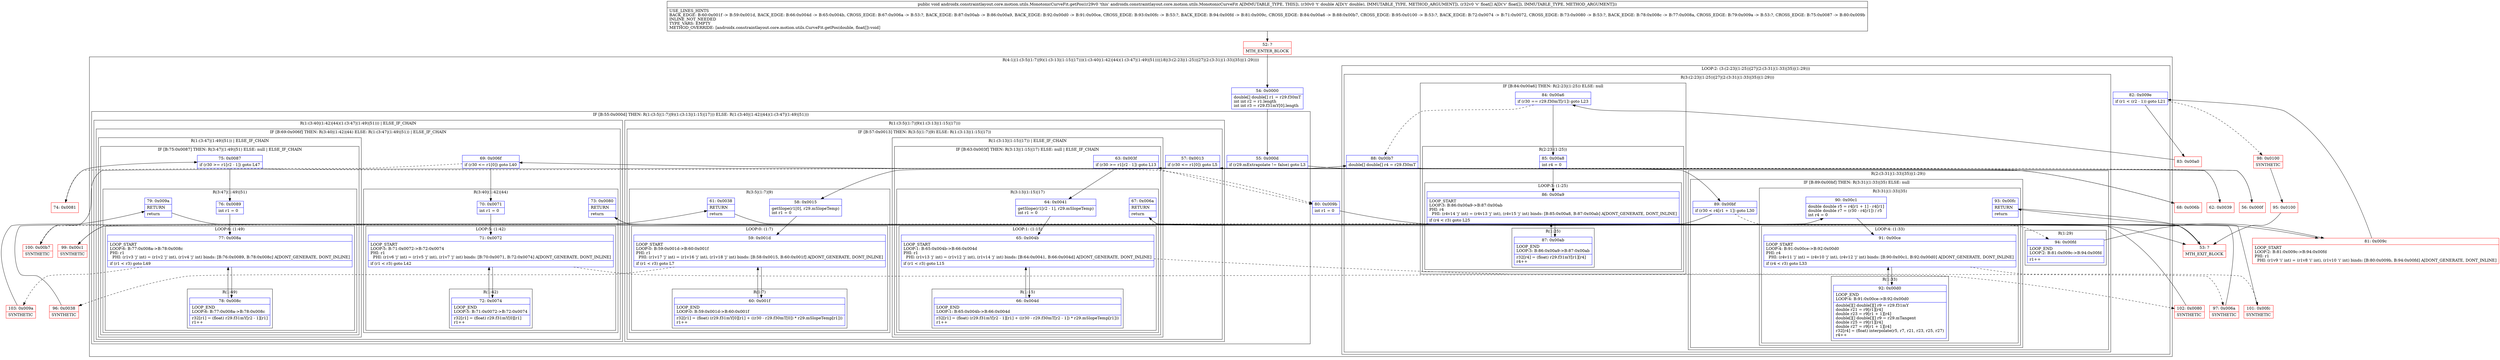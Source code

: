 digraph "CFG forandroidx.constraintlayout.core.motion.utils.MonotonicCurveFit.getPos(D[F)V" {
subgraph cluster_Region_821813793 {
label = "R(4:1|(1:(3:5|(1:7)|9)(1:(3:13|(1:15)|17)))(1:(3:40|(1:42)|44)(1:(3:47|(1:49)|51)))|18|(3:(2:23|(1:25))|27|(2:(3:31|(1:33)|35)|(1:29))))";
node [shape=record,color=blue];
Node_54 [shape=record,label="{54\:\ 0x0000|double[] double[] r1 = r29.f30mT\lint int r2 = r1.length\lint int r3 = r29.f31mY[0].length\l}"];
subgraph cluster_IfRegion_1608199407 {
label = "IF [B:55:0x000d] THEN: R(1:(3:5|(1:7)|9)(1:(3:13|(1:15)|17))) ELSE: R(1:(3:40|(1:42)|44)(1:(3:47|(1:49)|51)))";
node [shape=record,color=blue];
Node_55 [shape=record,label="{55\:\ 0x000d|if (r29.mExtrapolate != false) goto L3\l}"];
subgraph cluster_Region_1796140661 {
label = "R(1:(3:5|(1:7)|9)(1:(3:13|(1:15)|17)))";
node [shape=record,color=blue];
subgraph cluster_IfRegion_441678684 {
label = "IF [B:57:0x0013] THEN: R(3:5|(1:7)|9) ELSE: R(1:(3:13|(1:15)|17))";
node [shape=record,color=blue];
Node_57 [shape=record,label="{57\:\ 0x0013|if (r30 \<= r1[0]) goto L5\l}"];
subgraph cluster_Region_1300086133 {
label = "R(3:5|(1:7)|9)";
node [shape=record,color=blue];
Node_58 [shape=record,label="{58\:\ 0x0015|getSlope(r1[0], r29.mSlopeTemp)\lint r1 = 0\l}"];
subgraph cluster_LoopRegion_557242509 {
label = "LOOP:0: (1:7)";
node [shape=record,color=blue];
Node_59 [shape=record,label="{59\:\ 0x001d|LOOP_START\lLOOP:0: B:59:0x001d\-\>B:60:0x001f\lPHI: r1 \l  PHI: (r1v17 'j' int) = (r1v16 'j' int), (r1v18 'j' int) binds: [B:58:0x0015, B:60:0x001f] A[DONT_GENERATE, DONT_INLINE]\l|if (r1 \< r3) goto L7\l}"];
subgraph cluster_Region_1773902491 {
label = "R(1:7)";
node [shape=record,color=blue];
Node_60 [shape=record,label="{60\:\ 0x001f|LOOP_END\lLOOP:0: B:59:0x001d\-\>B:60:0x001f\l|r32[r1] = (float) (r29.f31mY[0][r1] + ((r30 \- r29.f30mT[0]) * r29.mSlopeTemp[r1]))\lr1++\l}"];
}
}
Node_61 [shape=record,label="{61\:\ 0x0038|RETURN\l|return\l}"];
}
subgraph cluster_Region_1070488936 {
label = "R(1:(3:13|(1:15)|17)) | ELSE_IF_CHAIN\l";
node [shape=record,color=blue];
subgraph cluster_IfRegion_1017036841 {
label = "IF [B:63:0x003f] THEN: R(3:13|(1:15)|17) ELSE: null | ELSE_IF_CHAIN\l";
node [shape=record,color=blue];
Node_63 [shape=record,label="{63\:\ 0x003f|if (r30 \>= r1[r2 \- 1]) goto L13\l}"];
subgraph cluster_Region_1402718065 {
label = "R(3:13|(1:15)|17)";
node [shape=record,color=blue];
Node_64 [shape=record,label="{64\:\ 0x0041|getSlope(r1[r2 \- 1], r29.mSlopeTemp)\lint r1 = 0\l}"];
subgraph cluster_LoopRegion_453250038 {
label = "LOOP:1: (1:15)";
node [shape=record,color=blue];
Node_65 [shape=record,label="{65\:\ 0x004b|LOOP_START\lLOOP:1: B:65:0x004b\-\>B:66:0x004d\lPHI: r1 \l  PHI: (r1v13 'j' int) = (r1v12 'j' int), (r1v14 'j' int) binds: [B:64:0x0041, B:66:0x004d] A[DONT_GENERATE, DONT_INLINE]\l|if (r1 \< r3) goto L15\l}"];
subgraph cluster_Region_955272962 {
label = "R(1:15)";
node [shape=record,color=blue];
Node_66 [shape=record,label="{66\:\ 0x004d|LOOP_END\lLOOP:1: B:65:0x004b\-\>B:66:0x004d\l|r32[r1] = (float) (r29.f31mY[r2 \- 1][r1] + ((r30 \- r29.f30mT[r2 \- 1]) * r29.mSlopeTemp[r1]))\lr1++\l}"];
}
}
Node_67 [shape=record,label="{67\:\ 0x006a|RETURN\l|return\l}"];
}
}
}
}
}
subgraph cluster_Region_1229552975 {
label = "R(1:(3:40|(1:42)|44)(1:(3:47|(1:49)|51))) | ELSE_IF_CHAIN\l";
node [shape=record,color=blue];
subgraph cluster_IfRegion_1385418693 {
label = "IF [B:69:0x006f] THEN: R(3:40|(1:42)|44) ELSE: R(1:(3:47|(1:49)|51)) | ELSE_IF_CHAIN\l";
node [shape=record,color=blue];
Node_69 [shape=record,label="{69\:\ 0x006f|if (r30 \<= r1[0]) goto L40\l}"];
subgraph cluster_Region_18808721 {
label = "R(3:40|(1:42)|44)";
node [shape=record,color=blue];
Node_70 [shape=record,label="{70\:\ 0x0071|int r1 = 0\l}"];
subgraph cluster_LoopRegion_1136184067 {
label = "LOOP:5: (1:42)";
node [shape=record,color=blue];
Node_71 [shape=record,label="{71\:\ 0x0072|LOOP_START\lLOOP:5: B:71:0x0072\-\>B:72:0x0074\lPHI: r1 \l  PHI: (r1v6 'j' int) = (r1v5 'j' int), (r1v7 'j' int) binds: [B:70:0x0071, B:72:0x0074] A[DONT_GENERATE, DONT_INLINE]\l|if (r1 \< r3) goto L42\l}"];
subgraph cluster_Region_1274255363 {
label = "R(1:42)";
node [shape=record,color=blue];
Node_72 [shape=record,label="{72\:\ 0x0074|LOOP_END\lLOOP:5: B:71:0x0072\-\>B:72:0x0074\l|r32[r1] = (float) r29.f31mY[0][r1]\lr1++\l}"];
}
}
Node_73 [shape=record,label="{73\:\ 0x0080|RETURN\l|return\l}"];
}
subgraph cluster_Region_1332972765 {
label = "R(1:(3:47|(1:49)|51)) | ELSE_IF_CHAIN\l";
node [shape=record,color=blue];
subgraph cluster_IfRegion_1923434231 {
label = "IF [B:75:0x0087] THEN: R(3:47|(1:49)|51) ELSE: null | ELSE_IF_CHAIN\l";
node [shape=record,color=blue];
Node_75 [shape=record,label="{75\:\ 0x0087|if (r30 \>= r1[r2 \- 1]) goto L47\l}"];
subgraph cluster_Region_1986370560 {
label = "R(3:47|(1:49)|51)";
node [shape=record,color=blue];
Node_76 [shape=record,label="{76\:\ 0x0089|int r1 = 0\l}"];
subgraph cluster_LoopRegion_1602556204 {
label = "LOOP:6: (1:49)";
node [shape=record,color=blue];
Node_77 [shape=record,label="{77\:\ 0x008a|LOOP_START\lLOOP:6: B:77:0x008a\-\>B:78:0x008c\lPHI: r1 \l  PHI: (r1v3 'j' int) = (r1v2 'j' int), (r1v4 'j' int) binds: [B:76:0x0089, B:78:0x008c] A[DONT_GENERATE, DONT_INLINE]\l|if (r1 \< r3) goto L49\l}"];
subgraph cluster_Region_895330082 {
label = "R(1:49)";
node [shape=record,color=blue];
Node_78 [shape=record,label="{78\:\ 0x008c|LOOP_END\lLOOP:6: B:77:0x008a\-\>B:78:0x008c\l|r32[r1] = (float) r29.f31mY[r2 \- 1][r1]\lr1++\l}"];
}
}
Node_79 [shape=record,label="{79\:\ 0x009a|RETURN\l|return\l}"];
}
}
}
}
}
}
Node_80 [shape=record,label="{80\:\ 0x009b|int r1 = 0\l}"];
subgraph cluster_LoopRegion_2038213547 {
label = "LOOP:2: (3:(2:23|(1:25))|27|(2:(3:31|(1:33)|35)|(1:29)))";
node [shape=record,color=blue];
Node_82 [shape=record,label="{82\:\ 0x009e|if (r1 \< (r2 \- 1)) goto L21\l}"];
subgraph cluster_Region_1823901620 {
label = "R(3:(2:23|(1:25))|27|(2:(3:31|(1:33)|35)|(1:29)))";
node [shape=record,color=blue];
subgraph cluster_IfRegion_1742185409 {
label = "IF [B:84:0x00a6] THEN: R(2:23|(1:25)) ELSE: null";
node [shape=record,color=blue];
Node_84 [shape=record,label="{84\:\ 0x00a6|if (r30 == r29.f30mT[r1]) goto L23\l}"];
subgraph cluster_Region_372268399 {
label = "R(2:23|(1:25))";
node [shape=record,color=blue];
Node_85 [shape=record,label="{85\:\ 0x00a8|int r4 = 0\l}"];
subgraph cluster_LoopRegion_1222662369 {
label = "LOOP:3: (1:25)";
node [shape=record,color=blue];
Node_86 [shape=record,label="{86\:\ 0x00a9|LOOP_START\lLOOP:3: B:86:0x00a9\-\>B:87:0x00ab\lPHI: r4 \l  PHI: (r4v14 'j' int) = (r4v13 'j' int), (r4v15 'j' int) binds: [B:85:0x00a8, B:87:0x00ab] A[DONT_GENERATE, DONT_INLINE]\l|if (r4 \< r3) goto L25\l}"];
subgraph cluster_Region_289614557 {
label = "R(1:25)";
node [shape=record,color=blue];
Node_87 [shape=record,label="{87\:\ 0x00ab|LOOP_END\lLOOP:3: B:86:0x00a9\-\>B:87:0x00ab\l|r32[r4] = (float) r29.f31mY[r1][r4]\lr4++\l}"];
}
}
}
}
Node_88 [shape=record,label="{88\:\ 0x00b7|double[] double[] r4 = r29.f30mT\l}"];
subgraph cluster_Region_1393737216 {
label = "R(2:(3:31|(1:33)|35)|(1:29))";
node [shape=record,color=blue];
subgraph cluster_IfRegion_1185385334 {
label = "IF [B:89:0x00bf] THEN: R(3:31|(1:33)|35) ELSE: null";
node [shape=record,color=blue];
Node_89 [shape=record,label="{89\:\ 0x00bf|if (r30 \< r4[r1 + 1]) goto L30\l}"];
subgraph cluster_Region_1052260755 {
label = "R(3:31|(1:33)|35)";
node [shape=record,color=blue];
Node_90 [shape=record,label="{90\:\ 0x00c1|double double r5 = r4[r1 + 1] \- r4[r1]\ldouble double r7 = (r30 \- r4[r1]) \/ r5\lint r4 = 0\l}"];
subgraph cluster_LoopRegion_1929421232 {
label = "LOOP:4: (1:33)";
node [shape=record,color=blue];
Node_91 [shape=record,label="{91\:\ 0x00ce|LOOP_START\lLOOP:4: B:91:0x00ce\-\>B:92:0x00d0\lPHI: r4 \l  PHI: (r4v11 'j' int) = (r4v10 'j' int), (r4v12 'j' int) binds: [B:90:0x00c1, B:92:0x00d0] A[DONT_GENERATE, DONT_INLINE]\l|if (r4 \< r3) goto L33\l}"];
subgraph cluster_Region_1680563246 {
label = "R(1:33)";
node [shape=record,color=blue];
Node_92 [shape=record,label="{92\:\ 0x00d0|LOOP_END\lLOOP:4: B:91:0x00ce\-\>B:92:0x00d0\l|double[][] double[][] r9 = r29.f31mY\ldouble r21 = r9[r1][r4]\ldouble r23 = r9[r1 + 1][r4]\ldouble[][] double[][] r9 = r29.mTangent\ldouble r25 = r9[r1][r4]\ldouble r27 = r9[r1 + 1][r4]\lr32[r4] = (float) interpolate(r5, r7, r21, r23, r25, r27)\lr4++\l}"];
}
}
Node_93 [shape=record,label="{93\:\ 0x00fc|RETURN\l|return\l}"];
}
}
subgraph cluster_Region_1032371692 {
label = "R(1:29)";
node [shape=record,color=blue];
Node_94 [shape=record,label="{94\:\ 0x00fd|LOOP_END\lLOOP:2: B:81:0x009c\-\>B:94:0x00fd\l|r1++\l}"];
}
}
}
}
}
Node_52 [shape=record,color=red,label="{52\:\ ?|MTH_ENTER_BLOCK\l}"];
Node_56 [shape=record,color=red,label="{56\:\ 0x000f}"];
Node_96 [shape=record,color=red,label="{96\:\ 0x0038|SYNTHETIC\l}"];
Node_53 [shape=record,color=red,label="{53\:\ ?|MTH_EXIT_BLOCK\l}"];
Node_62 [shape=record,color=red,label="{62\:\ 0x0039}"];
Node_97 [shape=record,color=red,label="{97\:\ 0x006a|SYNTHETIC\l}"];
Node_81 [shape=record,color=red,label="{81\:\ 0x009c|LOOP_START\lLOOP:2: B:81:0x009c\-\>B:94:0x00fd\lPHI: r1 \l  PHI: (r1v9 'i' int) = (r1v8 'i' int), (r1v10 'i' int) binds: [B:80:0x009b, B:94:0x00fd] A[DONT_GENERATE, DONT_INLINE]\l}"];
Node_83 [shape=record,color=red,label="{83\:\ 0x00a0}"];
Node_100 [shape=record,color=red,label="{100\:\ 0x00b7|SYNTHETIC\l}"];
Node_99 [shape=record,color=red,label="{99\:\ 0x00c1|SYNTHETIC\l}"];
Node_101 [shape=record,color=red,label="{101\:\ 0x00fc|SYNTHETIC\l}"];
Node_98 [shape=record,color=red,label="{98\:\ 0x0100|SYNTHETIC\l}"];
Node_95 [shape=record,color=red,label="{95\:\ 0x0100}"];
Node_68 [shape=record,color=red,label="{68\:\ 0x006b}"];
Node_102 [shape=record,color=red,label="{102\:\ 0x0080|SYNTHETIC\l}"];
Node_74 [shape=record,color=red,label="{74\:\ 0x0081}"];
Node_103 [shape=record,color=red,label="{103\:\ 0x009a|SYNTHETIC\l}"];
MethodNode[shape=record,label="{public void androidx.constraintlayout.core.motion.utils.MonotonicCurveFit.getPos((r29v0 'this' androidx.constraintlayout.core.motion.utils.MonotonicCurveFit A[IMMUTABLE_TYPE, THIS]), (r30v0 't' double A[D('t' double), IMMUTABLE_TYPE, METHOD_ARGUMENT]), (r32v0 'v' float[] A[D('v' float[]), IMMUTABLE_TYPE, METHOD_ARGUMENT]))  | USE_LINES_HINTS\lBACK_EDGE: B:60:0x001f \-\> B:59:0x001d, BACK_EDGE: B:66:0x004d \-\> B:65:0x004b, CROSS_EDGE: B:67:0x006a \-\> B:53:?, BACK_EDGE: B:87:0x00ab \-\> B:86:0x00a9, BACK_EDGE: B:92:0x00d0 \-\> B:91:0x00ce, CROSS_EDGE: B:93:0x00fc \-\> B:53:?, BACK_EDGE: B:94:0x00fd \-\> B:81:0x009c, CROSS_EDGE: B:84:0x00a6 \-\> B:88:0x00b7, CROSS_EDGE: B:95:0x0100 \-\> B:53:?, BACK_EDGE: B:72:0x0074 \-\> B:71:0x0072, CROSS_EDGE: B:73:0x0080 \-\> B:53:?, BACK_EDGE: B:78:0x008c \-\> B:77:0x008a, CROSS_EDGE: B:79:0x009a \-\> B:53:?, CROSS_EDGE: B:75:0x0087 \-\> B:80:0x009b\lINLINE_NOT_NEEDED\lTYPE_VARS: EMPTY\lMETHOD_OVERRIDE: [androidx.constraintlayout.core.motion.utils.CurveFit.getPos(double, float[]):void]\l}"];
MethodNode -> Node_52;Node_54 -> Node_55;
Node_55 -> Node_56;
Node_55 -> Node_68[style=dashed];
Node_57 -> Node_58;
Node_57 -> Node_62[style=dashed];
Node_58 -> Node_59;
Node_59 -> Node_60;
Node_59 -> Node_96[style=dashed];
Node_60 -> Node_59;
Node_61 -> Node_53;
Node_63 -> Node_64;
Node_63 -> Node_80[style=dashed];
Node_64 -> Node_65;
Node_65 -> Node_66;
Node_65 -> Node_97[style=dashed];
Node_66 -> Node_65;
Node_67 -> Node_53;
Node_69 -> Node_70;
Node_69 -> Node_74[style=dashed];
Node_70 -> Node_71;
Node_71 -> Node_72;
Node_71 -> Node_102[style=dashed];
Node_72 -> Node_71;
Node_73 -> Node_53;
Node_75 -> Node_76;
Node_75 -> Node_80[style=dashed];
Node_76 -> Node_77;
Node_77 -> Node_78;
Node_77 -> Node_103[style=dashed];
Node_78 -> Node_77;
Node_79 -> Node_53;
Node_80 -> Node_81;
Node_82 -> Node_83;
Node_82 -> Node_98[style=dashed];
Node_84 -> Node_85;
Node_84 -> Node_88[style=dashed];
Node_85 -> Node_86;
Node_86 -> Node_87;
Node_86 -> Node_100[style=dashed];
Node_87 -> Node_86;
Node_88 -> Node_89;
Node_89 -> Node_94[style=dashed];
Node_89 -> Node_99;
Node_90 -> Node_91;
Node_91 -> Node_92;
Node_91 -> Node_101[style=dashed];
Node_92 -> Node_91;
Node_93 -> Node_53;
Node_94 -> Node_81;
Node_52 -> Node_54;
Node_56 -> Node_57;
Node_96 -> Node_61;
Node_62 -> Node_63;
Node_97 -> Node_67;
Node_81 -> Node_82;
Node_83 -> Node_84;
Node_100 -> Node_88;
Node_99 -> Node_90;
Node_101 -> Node_93;
Node_98 -> Node_95;
Node_95 -> Node_53;
Node_68 -> Node_69;
Node_102 -> Node_73;
Node_74 -> Node_75;
Node_103 -> Node_79;
}

